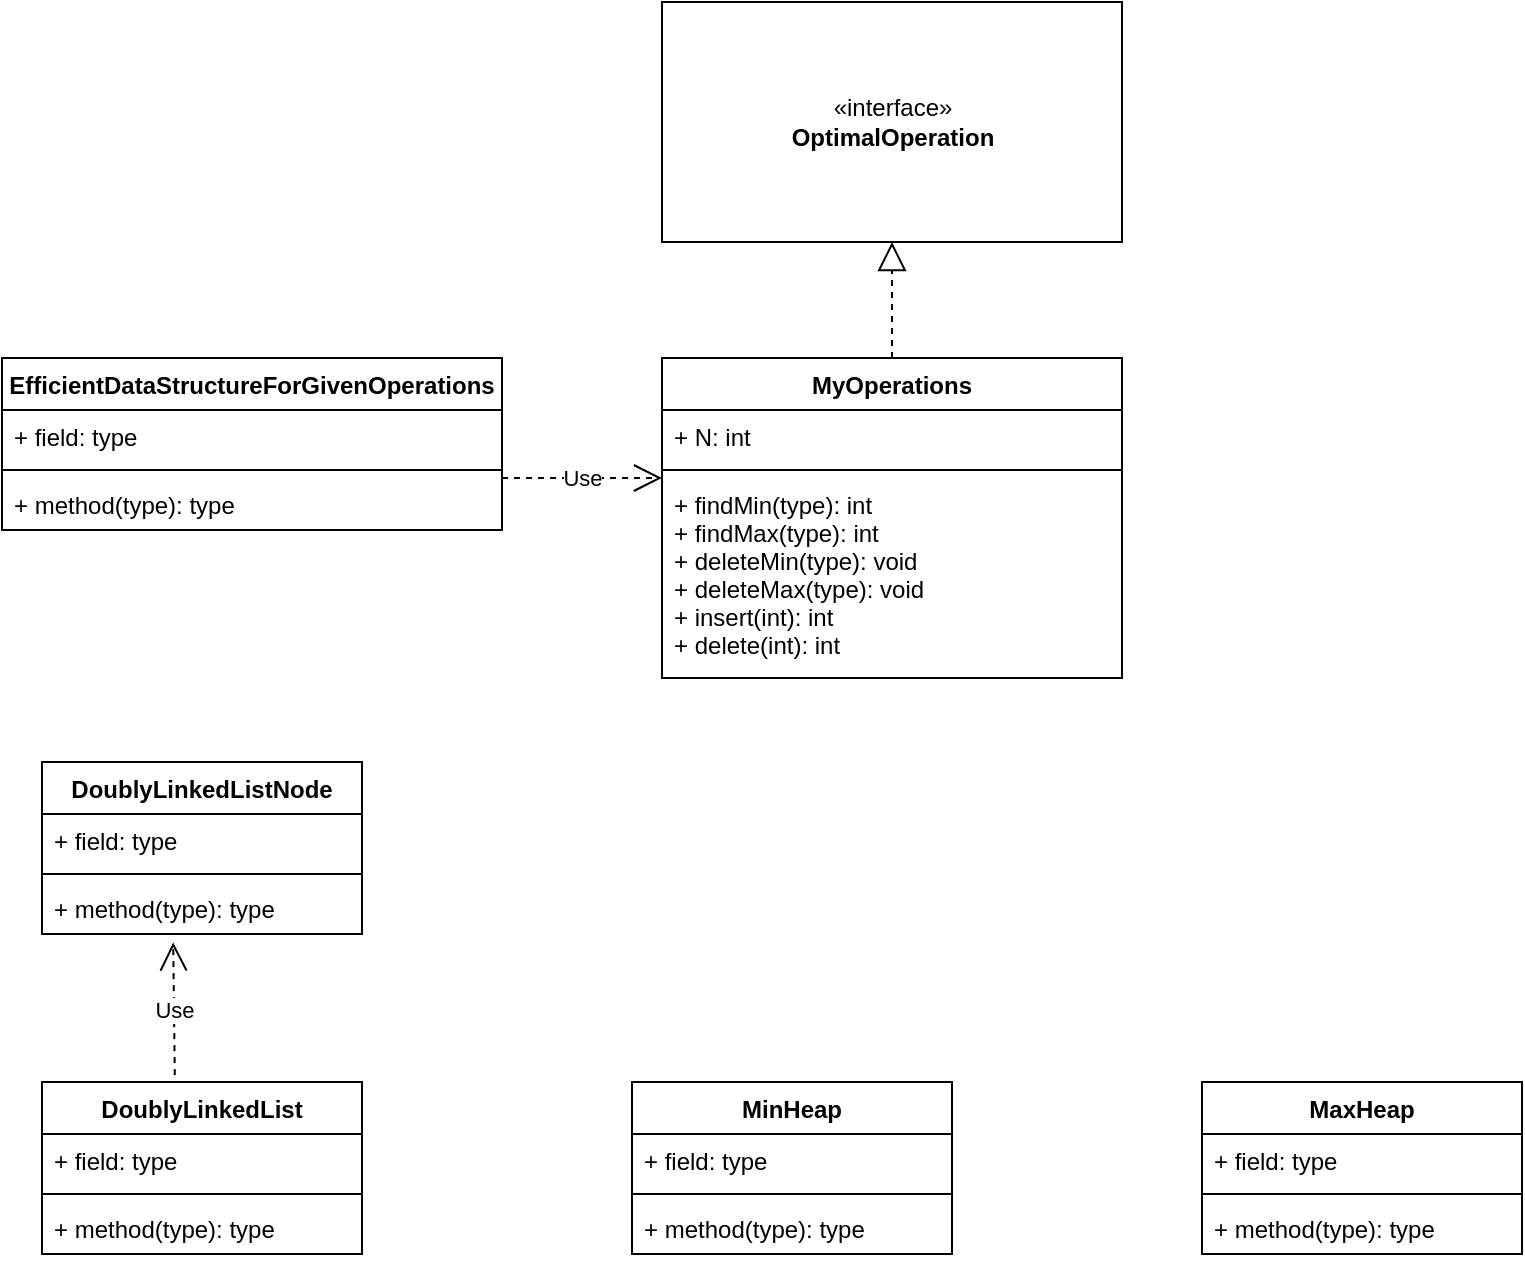 <mxfile version="13.7.3" type="github">
  <diagram id="0tVKE5GONuji6f5s9zYx" name="Page-1">
    <mxGraphModel dx="1038" dy="548" grid="1" gridSize="10" guides="1" tooltips="1" connect="1" arrows="1" fold="1" page="1" pageScale="1" pageWidth="850" pageHeight="1100" math="0" shadow="0">
      <root>
        <mxCell id="0" />
        <mxCell id="1" parent="0" />
        <mxCell id="GIO9jWO4wUOqod2g4u_7-1" value="EfficientDataStructureForGivenOperations" style="swimlane;fontStyle=1;align=center;verticalAlign=top;childLayout=stackLayout;horizontal=1;startSize=26;horizontalStack=0;resizeParent=1;resizeParentMax=0;resizeLast=0;collapsible=1;marginBottom=0;" vertex="1" parent="1">
          <mxGeometry x="30" y="278" width="250" height="86" as="geometry" />
        </mxCell>
        <mxCell id="GIO9jWO4wUOqod2g4u_7-2" value="+ field: type" style="text;strokeColor=none;fillColor=none;align=left;verticalAlign=top;spacingLeft=4;spacingRight=4;overflow=hidden;rotatable=0;points=[[0,0.5],[1,0.5]];portConstraint=eastwest;" vertex="1" parent="GIO9jWO4wUOqod2g4u_7-1">
          <mxGeometry y="26" width="250" height="26" as="geometry" />
        </mxCell>
        <mxCell id="GIO9jWO4wUOqod2g4u_7-3" value="" style="line;strokeWidth=1;fillColor=none;align=left;verticalAlign=middle;spacingTop=-1;spacingLeft=3;spacingRight=3;rotatable=0;labelPosition=right;points=[];portConstraint=eastwest;" vertex="1" parent="GIO9jWO4wUOqod2g4u_7-1">
          <mxGeometry y="52" width="250" height="8" as="geometry" />
        </mxCell>
        <mxCell id="GIO9jWO4wUOqod2g4u_7-4" value="+ method(type): type" style="text;strokeColor=none;fillColor=none;align=left;verticalAlign=top;spacingLeft=4;spacingRight=4;overflow=hidden;rotatable=0;points=[[0,0.5],[1,0.5]];portConstraint=eastwest;" vertex="1" parent="GIO9jWO4wUOqod2g4u_7-1">
          <mxGeometry y="60" width="250" height="26" as="geometry" />
        </mxCell>
        <mxCell id="GIO9jWO4wUOqod2g4u_7-5" value="MyOperations" style="swimlane;fontStyle=1;align=center;verticalAlign=top;childLayout=stackLayout;horizontal=1;startSize=26;horizontalStack=0;resizeParent=1;resizeParentMax=0;resizeLast=0;collapsible=1;marginBottom=0;" vertex="1" parent="1">
          <mxGeometry x="360" y="278" width="230" height="160" as="geometry" />
        </mxCell>
        <mxCell id="GIO9jWO4wUOqod2g4u_7-6" value="+ N: int" style="text;strokeColor=none;fillColor=none;align=left;verticalAlign=top;spacingLeft=4;spacingRight=4;overflow=hidden;rotatable=0;points=[[0,0.5],[1,0.5]];portConstraint=eastwest;" vertex="1" parent="GIO9jWO4wUOqod2g4u_7-5">
          <mxGeometry y="26" width="230" height="26" as="geometry" />
        </mxCell>
        <mxCell id="GIO9jWO4wUOqod2g4u_7-7" value="" style="line;strokeWidth=1;fillColor=none;align=left;verticalAlign=middle;spacingTop=-1;spacingLeft=3;spacingRight=3;rotatable=0;labelPosition=right;points=[];portConstraint=eastwest;" vertex="1" parent="GIO9jWO4wUOqod2g4u_7-5">
          <mxGeometry y="52" width="230" height="8" as="geometry" />
        </mxCell>
        <mxCell id="GIO9jWO4wUOqod2g4u_7-8" value="+ findMin(type): int&#xa;+ findMax(type): int&#xa;+ deleteMin(type): void&#xa;+ deleteMax(type): void&#xa;+ insert(int): int&#xa;+ delete(int): int" style="text;strokeColor=none;fillColor=none;align=left;verticalAlign=top;spacingLeft=4;spacingRight=4;overflow=hidden;rotatable=0;points=[[0,0.5],[1,0.5]];portConstraint=eastwest;" vertex="1" parent="GIO9jWO4wUOqod2g4u_7-5">
          <mxGeometry y="60" width="230" height="100" as="geometry" />
        </mxCell>
        <mxCell id="GIO9jWO4wUOqod2g4u_7-9" value="Use" style="endArrow=open;endSize=12;dashed=1;html=1;" edge="1" parent="1">
          <mxGeometry width="160" relative="1" as="geometry">
            <mxPoint x="280" y="338" as="sourcePoint" />
            <mxPoint x="360" y="338" as="targetPoint" />
          </mxGeometry>
        </mxCell>
        <mxCell id="GIO9jWO4wUOqod2g4u_7-10" value="«interface»&lt;br&gt;&lt;b&gt;OptimalOperation&lt;/b&gt;" style="html=1;" vertex="1" parent="1">
          <mxGeometry x="360" y="100" width="230" height="120" as="geometry" />
        </mxCell>
        <mxCell id="GIO9jWO4wUOqod2g4u_7-11" value="" style="endArrow=block;dashed=1;endFill=0;endSize=12;html=1;entryX=0.5;entryY=1;entryDx=0;entryDy=0;exitX=0.5;exitY=0;exitDx=0;exitDy=0;" edge="1" parent="1" source="GIO9jWO4wUOqod2g4u_7-5" target="GIO9jWO4wUOqod2g4u_7-10">
          <mxGeometry width="160" relative="1" as="geometry">
            <mxPoint x="320" y="380" as="sourcePoint" />
            <mxPoint x="480" y="380" as="targetPoint" />
          </mxGeometry>
        </mxCell>
        <mxCell id="GIO9jWO4wUOqod2g4u_7-16" value="DoublyLinkedListNode" style="swimlane;fontStyle=1;align=center;verticalAlign=top;childLayout=stackLayout;horizontal=1;startSize=26;horizontalStack=0;resizeParent=1;resizeParentMax=0;resizeLast=0;collapsible=1;marginBottom=0;" vertex="1" parent="1">
          <mxGeometry x="50" y="480" width="160" height="86" as="geometry" />
        </mxCell>
        <mxCell id="GIO9jWO4wUOqod2g4u_7-17" value="+ field: type" style="text;strokeColor=none;fillColor=none;align=left;verticalAlign=top;spacingLeft=4;spacingRight=4;overflow=hidden;rotatable=0;points=[[0,0.5],[1,0.5]];portConstraint=eastwest;" vertex="1" parent="GIO9jWO4wUOqod2g4u_7-16">
          <mxGeometry y="26" width="160" height="26" as="geometry" />
        </mxCell>
        <mxCell id="GIO9jWO4wUOqod2g4u_7-18" value="" style="line;strokeWidth=1;fillColor=none;align=left;verticalAlign=middle;spacingTop=-1;spacingLeft=3;spacingRight=3;rotatable=0;labelPosition=right;points=[];portConstraint=eastwest;" vertex="1" parent="GIO9jWO4wUOqod2g4u_7-16">
          <mxGeometry y="52" width="160" height="8" as="geometry" />
        </mxCell>
        <mxCell id="GIO9jWO4wUOqod2g4u_7-19" value="+ method(type): type" style="text;strokeColor=none;fillColor=none;align=left;verticalAlign=top;spacingLeft=4;spacingRight=4;overflow=hidden;rotatable=0;points=[[0,0.5],[1,0.5]];portConstraint=eastwest;" vertex="1" parent="GIO9jWO4wUOqod2g4u_7-16">
          <mxGeometry y="60" width="160" height="26" as="geometry" />
        </mxCell>
        <mxCell id="GIO9jWO4wUOqod2g4u_7-12" value="DoublyLinkedList" style="swimlane;fontStyle=1;align=center;verticalAlign=top;childLayout=stackLayout;horizontal=1;startSize=26;horizontalStack=0;resizeParent=1;resizeParentMax=0;resizeLast=0;collapsible=1;marginBottom=0;" vertex="1" parent="1">
          <mxGeometry x="50" y="640" width="160" height="86" as="geometry" />
        </mxCell>
        <mxCell id="GIO9jWO4wUOqod2g4u_7-13" value="+ field: type" style="text;strokeColor=none;fillColor=none;align=left;verticalAlign=top;spacingLeft=4;spacingRight=4;overflow=hidden;rotatable=0;points=[[0,0.5],[1,0.5]];portConstraint=eastwest;" vertex="1" parent="GIO9jWO4wUOqod2g4u_7-12">
          <mxGeometry y="26" width="160" height="26" as="geometry" />
        </mxCell>
        <mxCell id="GIO9jWO4wUOqod2g4u_7-14" value="" style="line;strokeWidth=1;fillColor=none;align=left;verticalAlign=middle;spacingTop=-1;spacingLeft=3;spacingRight=3;rotatable=0;labelPosition=right;points=[];portConstraint=eastwest;" vertex="1" parent="GIO9jWO4wUOqod2g4u_7-12">
          <mxGeometry y="52" width="160" height="8" as="geometry" />
        </mxCell>
        <mxCell id="GIO9jWO4wUOqod2g4u_7-15" value="+ method(type): type" style="text;strokeColor=none;fillColor=none;align=left;verticalAlign=top;spacingLeft=4;spacingRight=4;overflow=hidden;rotatable=0;points=[[0,0.5],[1,0.5]];portConstraint=eastwest;" vertex="1" parent="GIO9jWO4wUOqod2g4u_7-12">
          <mxGeometry y="60" width="160" height="26" as="geometry" />
        </mxCell>
        <mxCell id="GIO9jWO4wUOqod2g4u_7-20" value="Use" style="endArrow=open;endSize=12;dashed=1;html=1;exitX=0.415;exitY=-0.04;exitDx=0;exitDy=0;exitPerimeter=0;entryX=0.41;entryY=1.162;entryDx=0;entryDy=0;entryPerimeter=0;" edge="1" parent="1" source="GIO9jWO4wUOqod2g4u_7-12" target="GIO9jWO4wUOqod2g4u_7-19">
          <mxGeometry width="160" relative="1" as="geometry">
            <mxPoint x="320" y="580" as="sourcePoint" />
            <mxPoint x="480" y="580" as="targetPoint" />
          </mxGeometry>
        </mxCell>
        <mxCell id="GIO9jWO4wUOqod2g4u_7-21" value="MinHeap" style="swimlane;fontStyle=1;align=center;verticalAlign=top;childLayout=stackLayout;horizontal=1;startSize=26;horizontalStack=0;resizeParent=1;resizeParentMax=0;resizeLast=0;collapsible=1;marginBottom=0;" vertex="1" parent="1">
          <mxGeometry x="345" y="640" width="160" height="86" as="geometry" />
        </mxCell>
        <mxCell id="GIO9jWO4wUOqod2g4u_7-22" value="+ field: type" style="text;strokeColor=none;fillColor=none;align=left;verticalAlign=top;spacingLeft=4;spacingRight=4;overflow=hidden;rotatable=0;points=[[0,0.5],[1,0.5]];portConstraint=eastwest;" vertex="1" parent="GIO9jWO4wUOqod2g4u_7-21">
          <mxGeometry y="26" width="160" height="26" as="geometry" />
        </mxCell>
        <mxCell id="GIO9jWO4wUOqod2g4u_7-23" value="" style="line;strokeWidth=1;fillColor=none;align=left;verticalAlign=middle;spacingTop=-1;spacingLeft=3;spacingRight=3;rotatable=0;labelPosition=right;points=[];portConstraint=eastwest;" vertex="1" parent="GIO9jWO4wUOqod2g4u_7-21">
          <mxGeometry y="52" width="160" height="8" as="geometry" />
        </mxCell>
        <mxCell id="GIO9jWO4wUOqod2g4u_7-24" value="+ method(type): type" style="text;strokeColor=none;fillColor=none;align=left;verticalAlign=top;spacingLeft=4;spacingRight=4;overflow=hidden;rotatable=0;points=[[0,0.5],[1,0.5]];portConstraint=eastwest;" vertex="1" parent="GIO9jWO4wUOqod2g4u_7-21">
          <mxGeometry y="60" width="160" height="26" as="geometry" />
        </mxCell>
        <mxCell id="GIO9jWO4wUOqod2g4u_7-25" value="MaxHeap" style="swimlane;fontStyle=1;align=center;verticalAlign=top;childLayout=stackLayout;horizontal=1;startSize=26;horizontalStack=0;resizeParent=1;resizeParentMax=0;resizeLast=0;collapsible=1;marginBottom=0;" vertex="1" parent="1">
          <mxGeometry x="630" y="640" width="160" height="86" as="geometry" />
        </mxCell>
        <mxCell id="GIO9jWO4wUOqod2g4u_7-26" value="+ field: type" style="text;strokeColor=none;fillColor=none;align=left;verticalAlign=top;spacingLeft=4;spacingRight=4;overflow=hidden;rotatable=0;points=[[0,0.5],[1,0.5]];portConstraint=eastwest;" vertex="1" parent="GIO9jWO4wUOqod2g4u_7-25">
          <mxGeometry y="26" width="160" height="26" as="geometry" />
        </mxCell>
        <mxCell id="GIO9jWO4wUOqod2g4u_7-27" value="" style="line;strokeWidth=1;fillColor=none;align=left;verticalAlign=middle;spacingTop=-1;spacingLeft=3;spacingRight=3;rotatable=0;labelPosition=right;points=[];portConstraint=eastwest;" vertex="1" parent="GIO9jWO4wUOqod2g4u_7-25">
          <mxGeometry y="52" width="160" height="8" as="geometry" />
        </mxCell>
        <mxCell id="GIO9jWO4wUOqod2g4u_7-28" value="+ method(type): type" style="text;strokeColor=none;fillColor=none;align=left;verticalAlign=top;spacingLeft=4;spacingRight=4;overflow=hidden;rotatable=0;points=[[0,0.5],[1,0.5]];portConstraint=eastwest;" vertex="1" parent="GIO9jWO4wUOqod2g4u_7-25">
          <mxGeometry y="60" width="160" height="26" as="geometry" />
        </mxCell>
      </root>
    </mxGraphModel>
  </diagram>
</mxfile>
